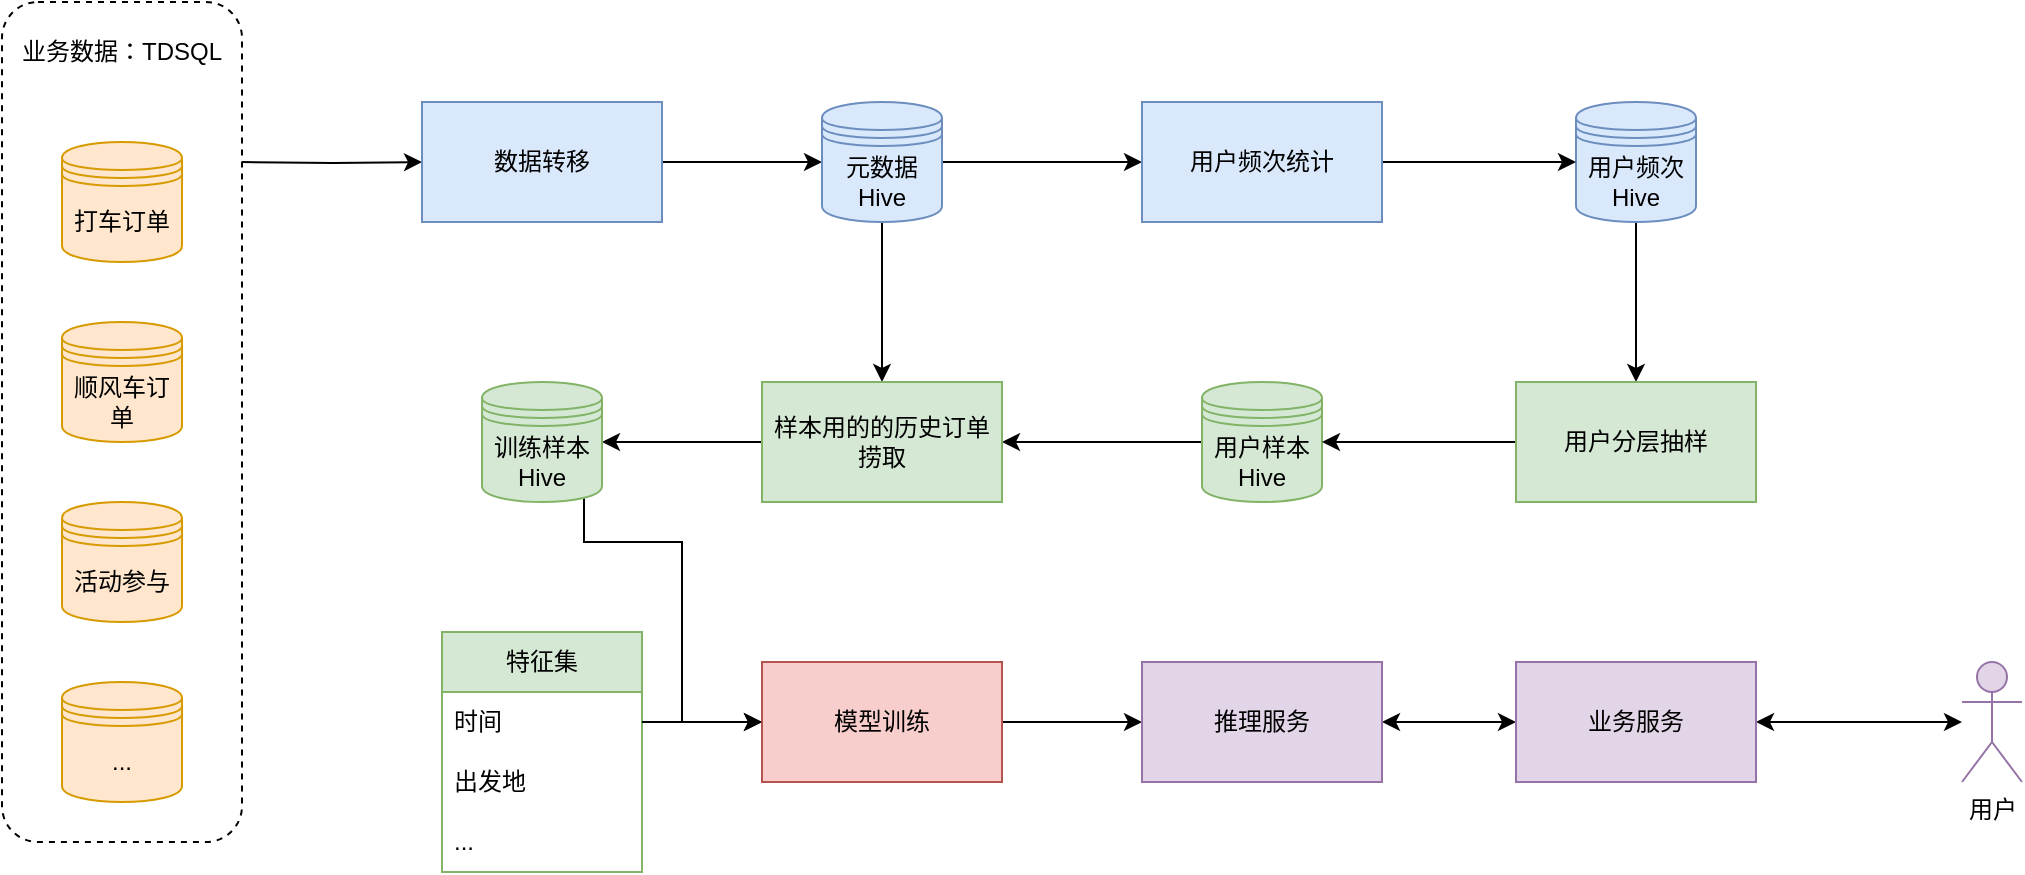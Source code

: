 <mxfile version="25.0.3">
  <diagram name="第 1 页" id="ljqJnMd4tAoq8gkYt9_l">
    <mxGraphModel dx="1383" dy="699" grid="1" gridSize="10" guides="1" tooltips="1" connect="1" arrows="1" fold="1" page="1" pageScale="1" pageWidth="827" pageHeight="1169" math="0" shadow="0">
      <root>
        <mxCell id="0" />
        <mxCell id="1" parent="0" />
        <mxCell id="X4z7BiE-yW4PL0MvgSgU-1" style="edgeStyle=orthogonalEdgeStyle;rounded=0;orthogonalLoop=1;jettySize=auto;html=1;exitX=1;exitY=0.5;exitDx=0;exitDy=0;entryX=0;entryY=0.5;entryDx=0;entryDy=0;" edge="1" parent="1" target="-XVkC3dEDmF10gojKpt2-9">
          <mxGeometry relative="1" as="geometry">
            <mxPoint x="160" y="200" as="sourcePoint" />
          </mxGeometry>
        </mxCell>
        <mxCell id="-XVkC3dEDmF10gojKpt2-4" value="" style="rounded=1;whiteSpace=wrap;html=1;fillColor=none;dashed=1;" parent="1" vertex="1">
          <mxGeometry x="40" y="120" width="120" height="420" as="geometry" />
        </mxCell>
        <mxCell id="-XVkC3dEDmF10gojKpt2-1" value="打车订单" style="shape=datastore;whiteSpace=wrap;html=1;fillColor=#ffe6cc;strokeColor=#d79b00;" parent="1" vertex="1">
          <mxGeometry x="70" y="190" width="60" height="60" as="geometry" />
        </mxCell>
        <mxCell id="-XVkC3dEDmF10gojKpt2-2" value="顺风车订单" style="shape=datastore;whiteSpace=wrap;html=1;fillColor=#ffe6cc;strokeColor=#d79b00;" parent="1" vertex="1">
          <mxGeometry x="70" y="280" width="60" height="60" as="geometry" />
        </mxCell>
        <mxCell id="-XVkC3dEDmF10gojKpt2-3" value="活动参与" style="shape=datastore;whiteSpace=wrap;html=1;fillColor=#ffe6cc;strokeColor=#d79b00;" parent="1" vertex="1">
          <mxGeometry x="70" y="370" width="60" height="60" as="geometry" />
        </mxCell>
        <mxCell id="-XVkC3dEDmF10gojKpt2-5" value="业务数据：TDSQL" style="text;html=1;align=center;verticalAlign=middle;whiteSpace=wrap;rounded=0;" parent="1" vertex="1">
          <mxGeometry x="40" y="130" width="120" height="30" as="geometry" />
        </mxCell>
        <mxCell id="X4z7BiE-yW4PL0MvgSgU-2" style="edgeStyle=orthogonalEdgeStyle;rounded=0;orthogonalLoop=1;jettySize=auto;html=1;exitX=1;exitY=0.5;exitDx=0;exitDy=0;entryX=0;entryY=0.5;entryDx=0;entryDy=0;" edge="1" parent="1" source="-XVkC3dEDmF10gojKpt2-9" target="-XVkC3dEDmF10gojKpt2-17">
          <mxGeometry relative="1" as="geometry" />
        </mxCell>
        <mxCell id="-XVkC3dEDmF10gojKpt2-9" value="数据转移" style="rounded=0;whiteSpace=wrap;html=1;fillColor=#dae8fc;strokeColor=#6c8ebf;" parent="1" vertex="1">
          <mxGeometry x="250" y="170" width="120" height="60" as="geometry" />
        </mxCell>
        <mxCell id="X4z7BiE-yW4PL0MvgSgU-4" style="edgeStyle=orthogonalEdgeStyle;rounded=0;orthogonalLoop=1;jettySize=auto;html=1;exitX=1;exitY=0.5;exitDx=0;exitDy=0;entryX=0;entryY=0.5;entryDx=0;entryDy=0;" edge="1" parent="1" source="-XVkC3dEDmF10gojKpt2-17" target="X4z7BiE-yW4PL0MvgSgU-3">
          <mxGeometry relative="1" as="geometry" />
        </mxCell>
        <mxCell id="X4z7BiE-yW4PL0MvgSgU-14" style="edgeStyle=orthogonalEdgeStyle;rounded=0;orthogonalLoop=1;jettySize=auto;html=1;exitX=0.5;exitY=1;exitDx=0;exitDy=0;entryX=0.5;entryY=0;entryDx=0;entryDy=0;" edge="1" parent="1" source="-XVkC3dEDmF10gojKpt2-17" target="X4z7BiE-yW4PL0MvgSgU-12">
          <mxGeometry relative="1" as="geometry" />
        </mxCell>
        <mxCell id="-XVkC3dEDmF10gojKpt2-17" value="元数据Hive" style="shape=datastore;whiteSpace=wrap;html=1;fillColor=#dae8fc;strokeColor=#6c8ebf;" parent="1" vertex="1">
          <mxGeometry x="450" y="170" width="60" height="60" as="geometry" />
        </mxCell>
        <mxCell id="-XVkC3dEDmF10gojKpt2-20" value="..." style="shape=datastore;whiteSpace=wrap;html=1;fillColor=#ffe6cc;strokeColor=#d79b00;" parent="1" vertex="1">
          <mxGeometry x="70" y="460" width="60" height="60" as="geometry" />
        </mxCell>
        <mxCell id="X4z7BiE-yW4PL0MvgSgU-10" style="edgeStyle=orthogonalEdgeStyle;rounded=0;orthogonalLoop=1;jettySize=auto;html=1;exitX=0.5;exitY=1;exitDx=0;exitDy=0;entryX=0.5;entryY=0;entryDx=0;entryDy=0;" edge="1" parent="1" source="x-YzyVuPW73V3ZVEIBx--1" target="X4z7BiE-yW4PL0MvgSgU-9">
          <mxGeometry relative="1" as="geometry" />
        </mxCell>
        <mxCell id="x-YzyVuPW73V3ZVEIBx--1" value="&lt;span style=&quot;background-color: initial;&quot;&gt;用户频次Hive&lt;/span&gt;" style="shape=datastore;whiteSpace=wrap;html=1;fillColor=#dae8fc;strokeColor=#6c8ebf;" parent="1" vertex="1">
          <mxGeometry x="827" y="170" width="60" height="60" as="geometry" />
        </mxCell>
        <mxCell id="X4z7BiE-yW4PL0MvgSgU-7" style="edgeStyle=orthogonalEdgeStyle;rounded=0;orthogonalLoop=1;jettySize=auto;html=1;exitX=1;exitY=0.5;exitDx=0;exitDy=0;" edge="1" parent="1" source="X4z7BiE-yW4PL0MvgSgU-3" target="x-YzyVuPW73V3ZVEIBx--1">
          <mxGeometry relative="1" as="geometry" />
        </mxCell>
        <mxCell id="X4z7BiE-yW4PL0MvgSgU-3" value="用户频次统计" style="rounded=0;whiteSpace=wrap;html=1;fillColor=#dae8fc;strokeColor=#6c8ebf;" vertex="1" parent="1">
          <mxGeometry x="610" y="170" width="120" height="60" as="geometry" />
        </mxCell>
        <mxCell id="X4z7BiE-yW4PL0MvgSgU-13" style="edgeStyle=orthogonalEdgeStyle;rounded=0;orthogonalLoop=1;jettySize=auto;html=1;exitX=0;exitY=0.5;exitDx=0;exitDy=0;entryX=1;entryY=0.5;entryDx=0;entryDy=0;" edge="1" parent="1" source="X4z7BiE-yW4PL0MvgSgU-8" target="X4z7BiE-yW4PL0MvgSgU-12">
          <mxGeometry relative="1" as="geometry" />
        </mxCell>
        <mxCell id="X4z7BiE-yW4PL0MvgSgU-8" value="&lt;span style=&quot;background-color: initial;&quot;&gt;用户样本Hive&lt;/span&gt;" style="shape=datastore;whiteSpace=wrap;html=1;fillColor=#d5e8d4;strokeColor=#82b366;" vertex="1" parent="1">
          <mxGeometry x="640" y="310" width="60" height="60" as="geometry" />
        </mxCell>
        <mxCell id="X4z7BiE-yW4PL0MvgSgU-11" style="edgeStyle=orthogonalEdgeStyle;rounded=0;orthogonalLoop=1;jettySize=auto;html=1;exitX=0;exitY=0.5;exitDx=0;exitDy=0;entryX=1;entryY=0.5;entryDx=0;entryDy=0;" edge="1" parent="1" source="X4z7BiE-yW4PL0MvgSgU-9" target="X4z7BiE-yW4PL0MvgSgU-8">
          <mxGeometry relative="1" as="geometry" />
        </mxCell>
        <mxCell id="X4z7BiE-yW4PL0MvgSgU-9" value="用户分层抽样" style="rounded=0;whiteSpace=wrap;html=1;fillColor=#d5e8d4;strokeColor=#82b366;" vertex="1" parent="1">
          <mxGeometry x="797" y="310" width="120" height="60" as="geometry" />
        </mxCell>
        <mxCell id="X4z7BiE-yW4PL0MvgSgU-16" style="edgeStyle=orthogonalEdgeStyle;rounded=0;orthogonalLoop=1;jettySize=auto;html=1;exitX=0;exitY=0.5;exitDx=0;exitDy=0;entryX=1;entryY=0.5;entryDx=0;entryDy=0;" edge="1" parent="1" source="X4z7BiE-yW4PL0MvgSgU-12" target="X4z7BiE-yW4PL0MvgSgU-15">
          <mxGeometry relative="1" as="geometry" />
        </mxCell>
        <mxCell id="X4z7BiE-yW4PL0MvgSgU-12" value="样本用的的历史订单捞取" style="rounded=0;whiteSpace=wrap;html=1;fillColor=#d5e8d4;strokeColor=#82b366;" vertex="1" parent="1">
          <mxGeometry x="420" y="310" width="120" height="60" as="geometry" />
        </mxCell>
        <mxCell id="X4z7BiE-yW4PL0MvgSgU-23" style="edgeStyle=orthogonalEdgeStyle;rounded=0;orthogonalLoop=1;jettySize=auto;html=1;exitX=0.85;exitY=0.95;exitDx=0;exitDy=0;exitPerimeter=0;entryX=0;entryY=0.5;entryDx=0;entryDy=0;" edge="1" parent="1" source="X4z7BiE-yW4PL0MvgSgU-15" target="X4z7BiE-yW4PL0MvgSgU-21">
          <mxGeometry relative="1" as="geometry">
            <Array as="points">
              <mxPoint x="331" y="390" />
              <mxPoint x="380" y="390" />
              <mxPoint x="380" y="480" />
            </Array>
          </mxGeometry>
        </mxCell>
        <mxCell id="X4z7BiE-yW4PL0MvgSgU-15" value="&lt;span style=&quot;background-color: initial;&quot;&gt;训练样本Hive&lt;/span&gt;" style="shape=datastore;whiteSpace=wrap;html=1;fillColor=#d5e8d4;strokeColor=#82b366;" vertex="1" parent="1">
          <mxGeometry x="280" y="310" width="60" height="60" as="geometry" />
        </mxCell>
        <mxCell id="X4z7BiE-yW4PL0MvgSgU-17" value="特征集" style="swimlane;fontStyle=0;childLayout=stackLayout;horizontal=1;startSize=30;horizontalStack=0;resizeParent=1;resizeParentMax=0;resizeLast=0;collapsible=1;marginBottom=0;whiteSpace=wrap;html=1;fillColor=#d5e8d4;strokeColor=#82b366;" vertex="1" parent="1">
          <mxGeometry x="260" y="435" width="100" height="120" as="geometry" />
        </mxCell>
        <mxCell id="X4z7BiE-yW4PL0MvgSgU-18" value="时间" style="text;strokeColor=none;fillColor=none;align=left;verticalAlign=middle;spacingLeft=4;spacingRight=4;overflow=hidden;points=[[0,0.5],[1,0.5]];portConstraint=eastwest;rotatable=0;whiteSpace=wrap;html=1;" vertex="1" parent="X4z7BiE-yW4PL0MvgSgU-17">
          <mxGeometry y="30" width="100" height="30" as="geometry" />
        </mxCell>
        <mxCell id="X4z7BiE-yW4PL0MvgSgU-19" value="出发地" style="text;strokeColor=none;fillColor=none;align=left;verticalAlign=middle;spacingLeft=4;spacingRight=4;overflow=hidden;points=[[0,0.5],[1,0.5]];portConstraint=eastwest;rotatable=0;whiteSpace=wrap;html=1;" vertex="1" parent="X4z7BiE-yW4PL0MvgSgU-17">
          <mxGeometry y="60" width="100" height="30" as="geometry" />
        </mxCell>
        <mxCell id="X4z7BiE-yW4PL0MvgSgU-20" value="..." style="text;strokeColor=none;fillColor=none;align=left;verticalAlign=middle;spacingLeft=4;spacingRight=4;overflow=hidden;points=[[0,0.5],[1,0.5]];portConstraint=eastwest;rotatable=0;whiteSpace=wrap;html=1;" vertex="1" parent="X4z7BiE-yW4PL0MvgSgU-17">
          <mxGeometry y="90" width="100" height="30" as="geometry" />
        </mxCell>
        <mxCell id="X4z7BiE-yW4PL0MvgSgU-26" style="edgeStyle=orthogonalEdgeStyle;rounded=0;orthogonalLoop=1;jettySize=auto;html=1;exitX=1;exitY=0.5;exitDx=0;exitDy=0;entryX=0;entryY=0.5;entryDx=0;entryDy=0;" edge="1" parent="1" source="X4z7BiE-yW4PL0MvgSgU-21" target="X4z7BiE-yW4PL0MvgSgU-25">
          <mxGeometry relative="1" as="geometry" />
        </mxCell>
        <mxCell id="X4z7BiE-yW4PL0MvgSgU-21" value="模型训练" style="rounded=0;whiteSpace=wrap;html=1;fillColor=#f8cecc;strokeColor=#b85450;" vertex="1" parent="1">
          <mxGeometry x="420" y="450" width="120" height="60" as="geometry" />
        </mxCell>
        <mxCell id="X4z7BiE-yW4PL0MvgSgU-22" style="edgeStyle=orthogonalEdgeStyle;rounded=0;orthogonalLoop=1;jettySize=auto;html=1;exitX=1;exitY=0.5;exitDx=0;exitDy=0;entryX=0;entryY=0.5;entryDx=0;entryDy=0;" edge="1" parent="1" source="X4z7BiE-yW4PL0MvgSgU-18" target="X4z7BiE-yW4PL0MvgSgU-21">
          <mxGeometry relative="1" as="geometry" />
        </mxCell>
        <mxCell id="X4z7BiE-yW4PL0MvgSgU-24" value="用户" style="shape=umlActor;verticalLabelPosition=bottom;verticalAlign=top;html=1;fillColor=#e1d5e7;strokeColor=#9673a6;" vertex="1" parent="1">
          <mxGeometry x="1020" y="450" width="30" height="60" as="geometry" />
        </mxCell>
        <mxCell id="X4z7BiE-yW4PL0MvgSgU-32" style="edgeStyle=orthogonalEdgeStyle;rounded=0;orthogonalLoop=1;jettySize=auto;html=1;exitX=1;exitY=0.5;exitDx=0;exitDy=0;entryX=0;entryY=0.5;entryDx=0;entryDy=0;startArrow=classic;startFill=1;" edge="1" parent="1" source="X4z7BiE-yW4PL0MvgSgU-25" target="X4z7BiE-yW4PL0MvgSgU-27">
          <mxGeometry relative="1" as="geometry" />
        </mxCell>
        <mxCell id="X4z7BiE-yW4PL0MvgSgU-25" value="推理服务" style="rounded=0;whiteSpace=wrap;html=1;fillColor=#e1d5e7;strokeColor=#9673a6;" vertex="1" parent="1">
          <mxGeometry x="610" y="450" width="120" height="60" as="geometry" />
        </mxCell>
        <mxCell id="X4z7BiE-yW4PL0MvgSgU-31" style="edgeStyle=orthogonalEdgeStyle;rounded=0;orthogonalLoop=1;jettySize=auto;html=1;exitX=1;exitY=0.5;exitDx=0;exitDy=0;startArrow=classic;startFill=1;" edge="1" parent="1" source="X4z7BiE-yW4PL0MvgSgU-27" target="X4z7BiE-yW4PL0MvgSgU-24">
          <mxGeometry relative="1" as="geometry" />
        </mxCell>
        <mxCell id="X4z7BiE-yW4PL0MvgSgU-27" value="业务服务" style="rounded=0;whiteSpace=wrap;html=1;fillColor=#e1d5e7;strokeColor=#9673a6;" vertex="1" parent="1">
          <mxGeometry x="797" y="450" width="120" height="60" as="geometry" />
        </mxCell>
      </root>
    </mxGraphModel>
  </diagram>
</mxfile>

